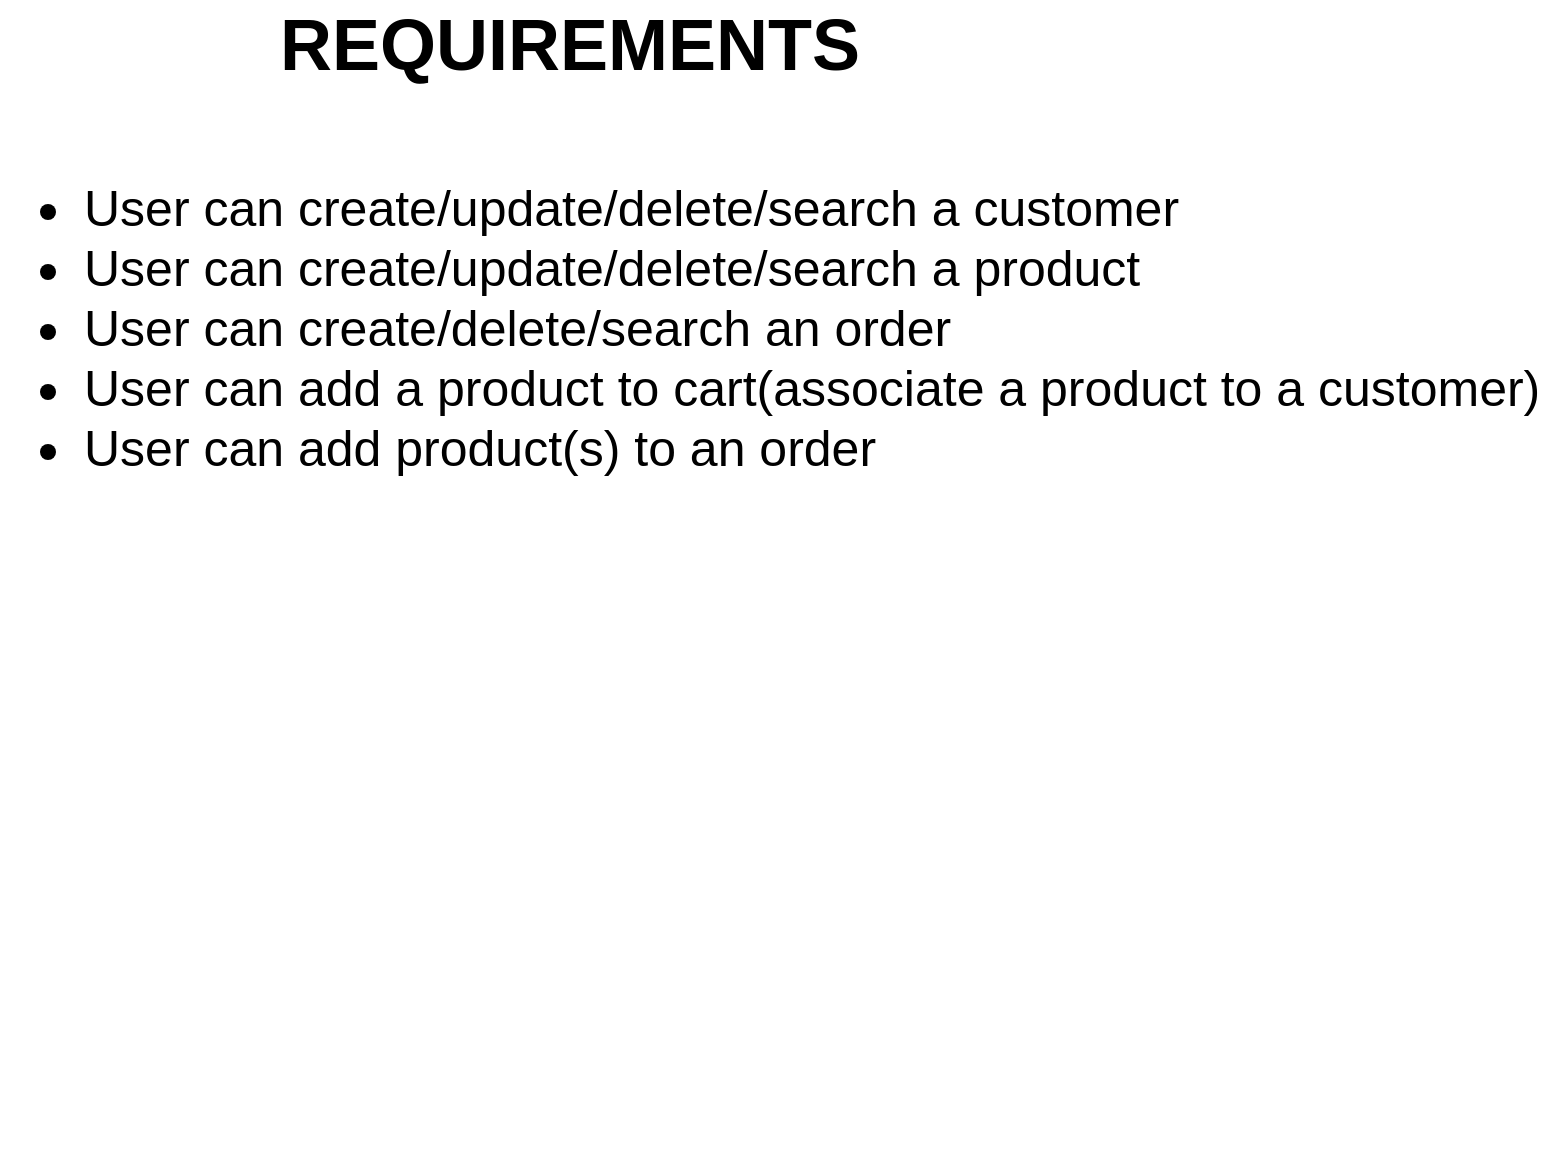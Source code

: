 <mxfile version="22.1.15" type="device">
  <diagram name="Page-1" id="dbS2NZ3jxHbLawOl9OXg">
    <mxGraphModel dx="1434" dy="746" grid="1" gridSize="10" guides="1" tooltips="1" connect="1" arrows="1" fold="1" page="1" pageScale="1" pageWidth="827" pageHeight="1169" math="0" shadow="0">
      <root>
        <mxCell id="0" />
        <mxCell id="1" parent="0" />
        <mxCell id="Dwg5YjpwcM-fOMi0jqAs-1" value="&lt;ul style=&quot;font-size: 25px;&quot;&gt;&lt;li&gt;User can create/update/delete/search a customer&lt;/li&gt;&lt;li&gt;User can create/update/delete/search a product&lt;/li&gt;&lt;li style=&quot;border-color: var(--border-color);&quot;&gt;User can create/delete/search an order&lt;/li&gt;&lt;li&gt;User can add a product to cart(associate a product to a customer)&lt;/li&gt;&lt;li&gt;User can add product(s) to an order&lt;/li&gt;&lt;/ul&gt;" style="text;strokeColor=none;align=left;fillColor=none;html=1;verticalAlign=top;whiteSpace=wrap;rounded=0;" vertex="1" parent="1">
          <mxGeometry x="30" y="120" width="780" height="530" as="geometry" />
        </mxCell>
        <mxCell id="Dwg5YjpwcM-fOMi0jqAs-2" value="&lt;b&gt;&lt;font style=&quot;font-size: 36px;&quot;&gt;REQUIREMENTS&lt;/font&gt;&lt;/b&gt;" style="text;strokeColor=none;align=center;fillColor=none;html=1;verticalAlign=middle;whiteSpace=wrap;rounded=0;" vertex="1" parent="1">
          <mxGeometry x="90" y="70" width="450" height="30" as="geometry" />
        </mxCell>
      </root>
    </mxGraphModel>
  </diagram>
</mxfile>
